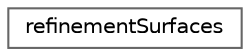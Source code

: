 digraph "Graphical Class Hierarchy"
{
 // LATEX_PDF_SIZE
  bgcolor="transparent";
  edge [fontname=Helvetica,fontsize=10,labelfontname=Helvetica,labelfontsize=10];
  node [fontname=Helvetica,fontsize=10,shape=box,height=0.2,width=0.4];
  rankdir="LR";
  Node0 [id="Node000000",label="refinementSurfaces",height=0.2,width=0.4,color="grey40", fillcolor="white", style="filled",URL="$classFoam_1_1refinementSurfaces.html",tooltip="Container for data on surfaces used for surface-driven refinement. Contains all the data about the le..."];
}
